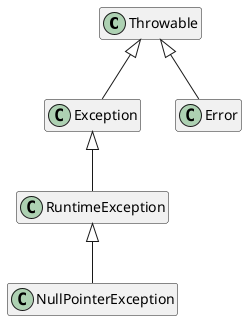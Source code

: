 @startuml

class Throwable
class Exception
class Error
class RuntimeException
class NullPointerException

Throwable <|-- Exception
Throwable <|-- Error
Exception  <|-- RuntimeException

RuntimeException  <|-- NullPointerException

hide members
hide methods
@enduml